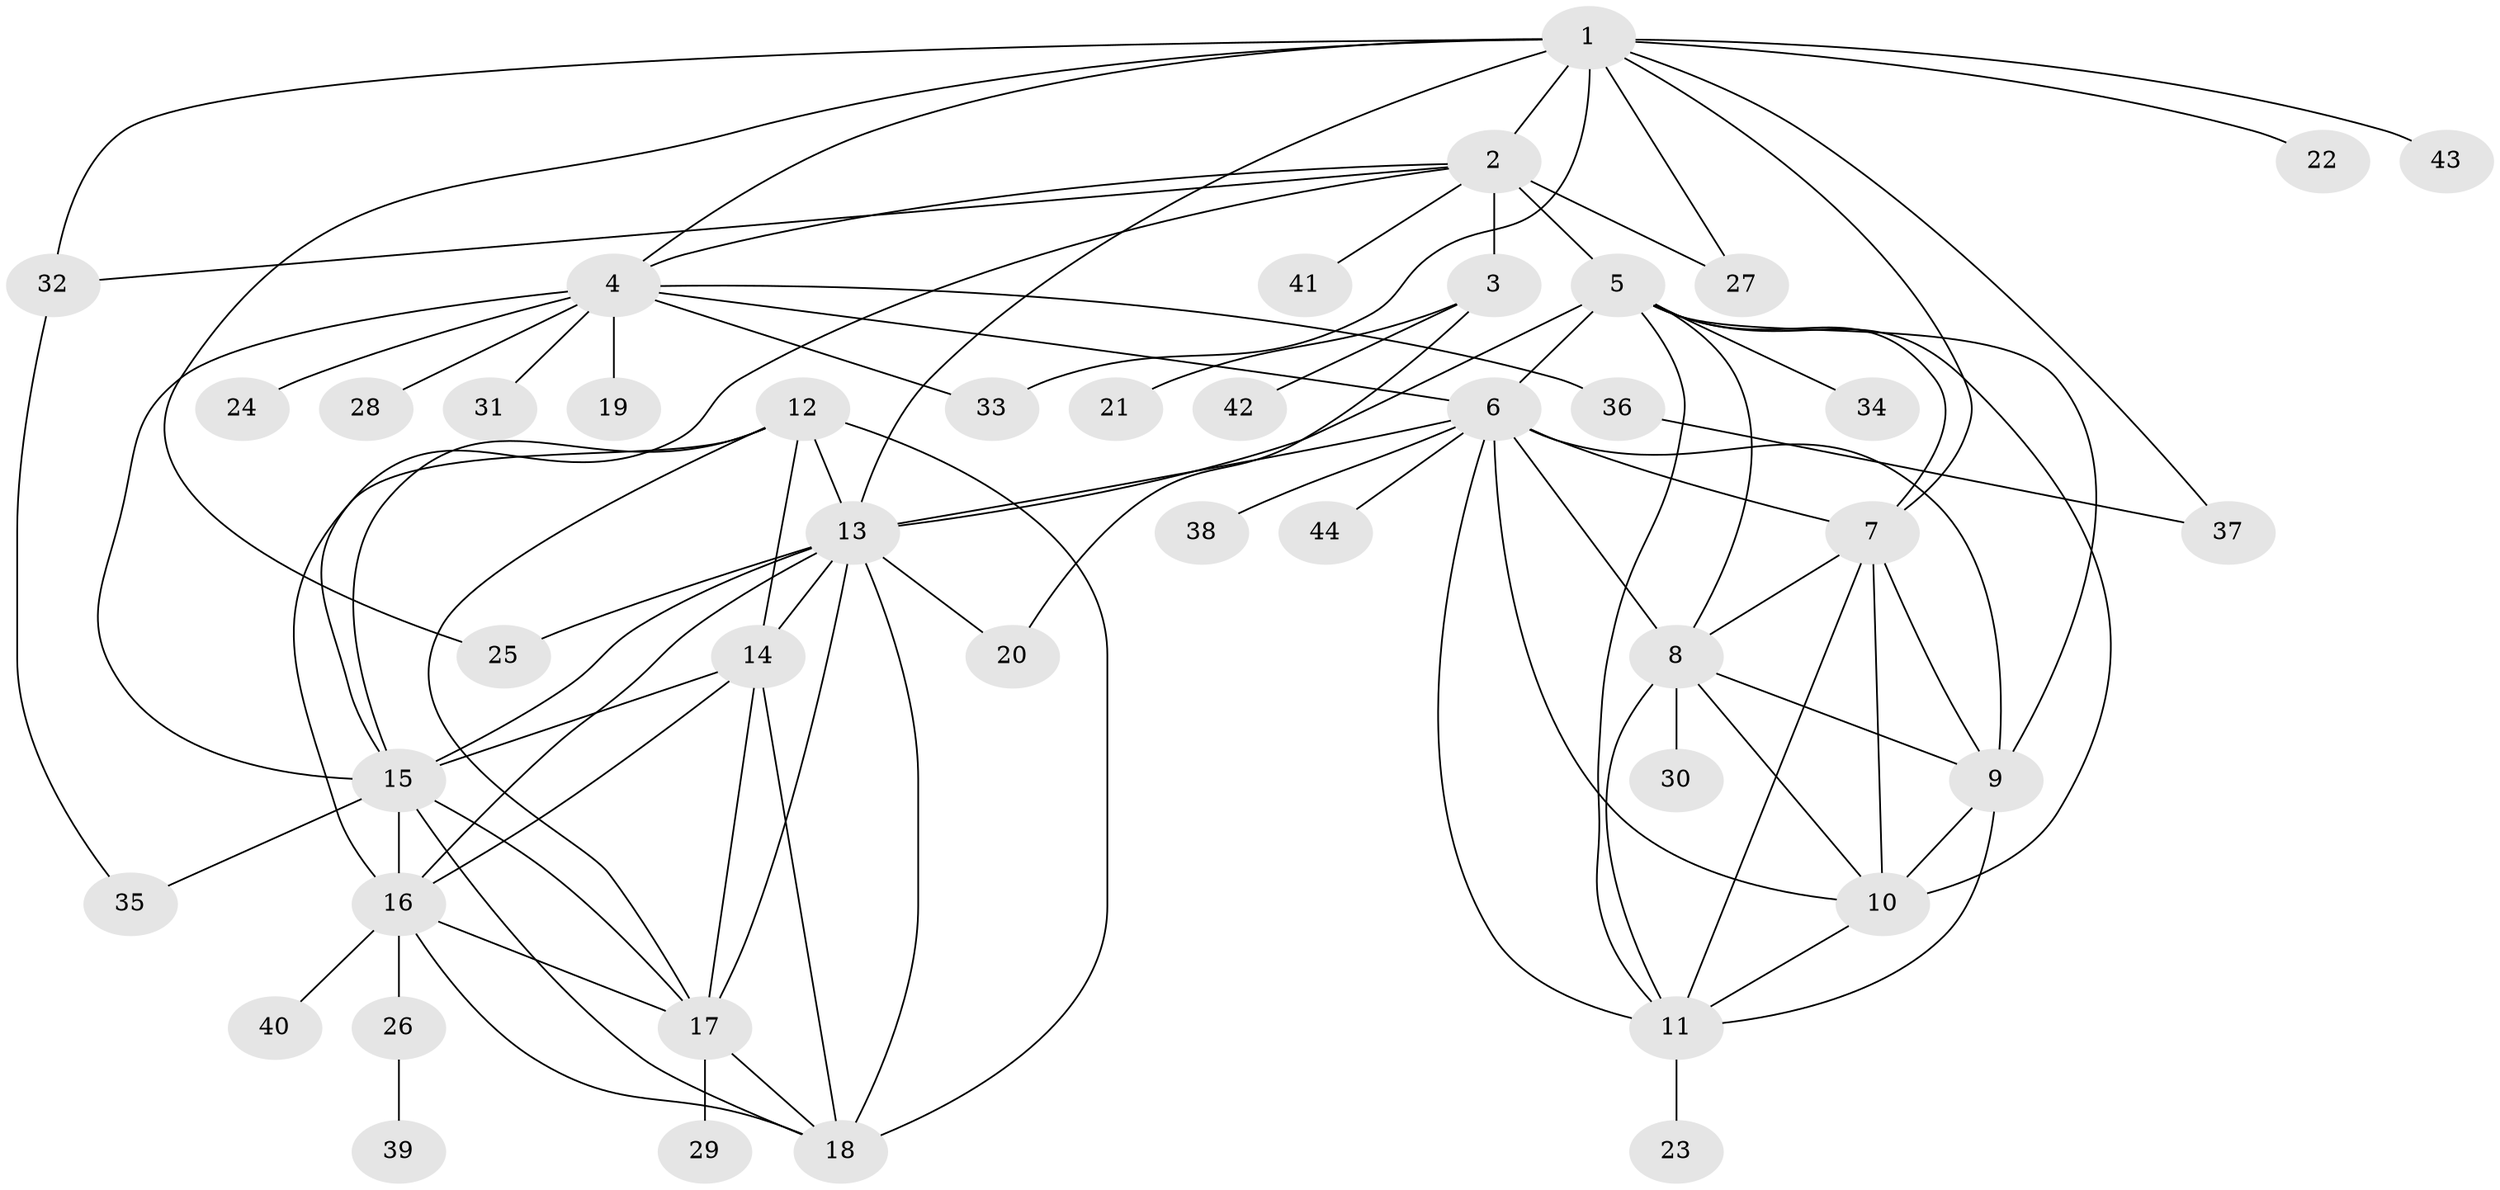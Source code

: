 // original degree distribution, {9: 0.03571428571428571, 8: 0.09285714285714286, 7: 0.03571428571428571, 12: 0.014285714285714285, 11: 0.03571428571428571, 17: 0.007142857142857143, 6: 0.007142857142857143, 14: 0.014285714285714285, 10: 0.007142857142857143, 2: 0.1357142857142857, 3: 0.03571428571428571, 1: 0.5785714285714286}
// Generated by graph-tools (version 1.1) at 2025/52/03/04/25 22:52:32]
// undirected, 44 vertices, 87 edges
graph export_dot {
  node [color=gray90,style=filled];
  1;
  2;
  3;
  4;
  5;
  6;
  7;
  8;
  9;
  10;
  11;
  12;
  13;
  14;
  15;
  16;
  17;
  18;
  19;
  20;
  21;
  22;
  23;
  24;
  25;
  26;
  27;
  28;
  29;
  30;
  31;
  32;
  33;
  34;
  35;
  36;
  37;
  38;
  39;
  40;
  41;
  42;
  43;
  44;
  1 -- 2 [weight=1.0];
  1 -- 4 [weight=1.0];
  1 -- 7 [weight=1.0];
  1 -- 13 [weight=1.0];
  1 -- 22 [weight=1.0];
  1 -- 25 [weight=2.0];
  1 -- 27 [weight=1.0];
  1 -- 32 [weight=1.0];
  1 -- 33 [weight=3.0];
  1 -- 37 [weight=3.0];
  1 -- 43 [weight=1.0];
  2 -- 3 [weight=6.0];
  2 -- 4 [weight=1.0];
  2 -- 5 [weight=2.0];
  2 -- 15 [weight=1.0];
  2 -- 27 [weight=7.0];
  2 -- 32 [weight=1.0];
  2 -- 41 [weight=1.0];
  3 -- 20 [weight=1.0];
  3 -- 21 [weight=1.0];
  3 -- 42 [weight=1.0];
  4 -- 6 [weight=1.0];
  4 -- 15 [weight=1.0];
  4 -- 19 [weight=1.0];
  4 -- 24 [weight=1.0];
  4 -- 28 [weight=1.0];
  4 -- 31 [weight=2.0];
  4 -- 33 [weight=1.0];
  4 -- 36 [weight=1.0];
  5 -- 6 [weight=1.0];
  5 -- 7 [weight=1.0];
  5 -- 8 [weight=1.0];
  5 -- 9 [weight=5.0];
  5 -- 10 [weight=1.0];
  5 -- 11 [weight=1.0];
  5 -- 13 [weight=1.0];
  5 -- 34 [weight=1.0];
  6 -- 7 [weight=1.0];
  6 -- 8 [weight=1.0];
  6 -- 9 [weight=1.0];
  6 -- 10 [weight=1.0];
  6 -- 11 [weight=1.0];
  6 -- 13 [weight=1.0];
  6 -- 38 [weight=1.0];
  6 -- 44 [weight=1.0];
  7 -- 8 [weight=1.0];
  7 -- 9 [weight=1.0];
  7 -- 10 [weight=1.0];
  7 -- 11 [weight=1.0];
  8 -- 9 [weight=1.0];
  8 -- 10 [weight=1.0];
  8 -- 11 [weight=1.0];
  8 -- 30 [weight=4.0];
  9 -- 10 [weight=1.0];
  9 -- 11 [weight=1.0];
  10 -- 11 [weight=1.0];
  11 -- 23 [weight=1.0];
  12 -- 13 [weight=1.0];
  12 -- 14 [weight=1.0];
  12 -- 15 [weight=1.0];
  12 -- 16 [weight=1.0];
  12 -- 17 [weight=1.0];
  12 -- 18 [weight=1.0];
  13 -- 14 [weight=3.0];
  13 -- 15 [weight=1.0];
  13 -- 16 [weight=1.0];
  13 -- 17 [weight=1.0];
  13 -- 18 [weight=1.0];
  13 -- 20 [weight=1.0];
  13 -- 25 [weight=1.0];
  14 -- 15 [weight=1.0];
  14 -- 16 [weight=1.0];
  14 -- 17 [weight=1.0];
  14 -- 18 [weight=1.0];
  15 -- 16 [weight=1.0];
  15 -- 17 [weight=1.0];
  15 -- 18 [weight=1.0];
  15 -- 35 [weight=1.0];
  16 -- 17 [weight=1.0];
  16 -- 18 [weight=1.0];
  16 -- 26 [weight=6.0];
  16 -- 40 [weight=1.0];
  17 -- 18 [weight=1.0];
  17 -- 29 [weight=1.0];
  26 -- 39 [weight=1.0];
  32 -- 35 [weight=1.0];
  36 -- 37 [weight=1.0];
}
